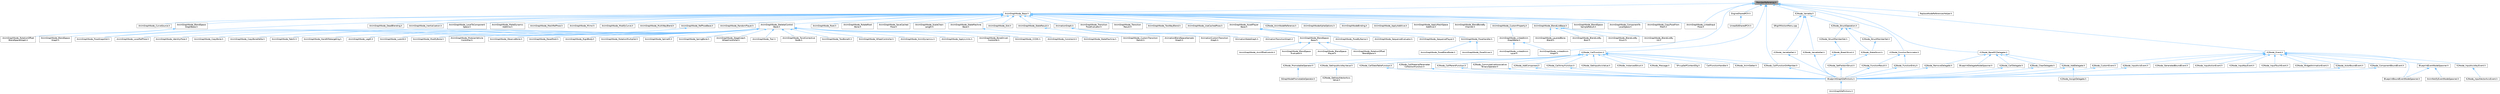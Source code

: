 digraph "MemberReference.h"
{
 // INTERACTIVE_SVG=YES
 // LATEX_PDF_SIZE
  bgcolor="transparent";
  edge [fontname=Helvetica,fontsize=10,labelfontname=Helvetica,labelfontsize=10];
  node [fontname=Helvetica,fontsize=10,shape=box,height=0.2,width=0.4];
  Node1 [id="Node000001",label="MemberReference.h",height=0.2,width=0.4,color="gray40", fillcolor="grey60", style="filled", fontcolor="black",tooltip=" "];
  Node1 -> Node2 [id="edge1_Node000001_Node000002",dir="back",color="steelblue1",style="solid",tooltip=" "];
  Node2 [id="Node000002",label="AnimGraphNode_Base.h",height=0.2,width=0.4,color="grey40", fillcolor="white", style="filled",URL="$d0/dfb/AnimGraphNode__Base_8h.html",tooltip=" "];
  Node2 -> Node3 [id="edge2_Node000002_Node000003",dir="back",color="steelblue1",style="solid",tooltip=" "];
  Node3 [id="Node000003",label="AnimGraphNodeAlphaOptions.h",height=0.2,width=0.4,color="grey40", fillcolor="white", style="filled",URL="$d6/df6/AnimGraphNodeAlphaOptions_8h.html",tooltip=" "];
  Node2 -> Node4 [id="edge3_Node000002_Node000004",dir="back",color="steelblue1",style="solid",tooltip=" "];
  Node4 [id="Node000004",label="AnimGraphNodeBinding.h",height=0.2,width=0.4,color="grey40", fillcolor="white", style="filled",URL="$d6/d3b/AnimGraphNodeBinding_8h.html",tooltip=" "];
  Node2 -> Node5 [id="edge4_Node000002_Node000005",dir="back",color="steelblue1",style="solid",tooltip=" "];
  Node5 [id="Node000005",label="AnimGraphNode_ApplyAdditive.h",height=0.2,width=0.4,color="grey40", fillcolor="white", style="filled",URL="$da/d67/AnimGraphNode__ApplyAdditive_8h.html",tooltip=" "];
  Node2 -> Node6 [id="edge5_Node000002_Node000006",dir="back",color="steelblue1",style="solid",tooltip=" "];
  Node6 [id="Node000006",label="AnimGraphNode_ApplyMeshSpace\lAdditive.h",height=0.2,width=0.4,color="grey40", fillcolor="white", style="filled",URL="$dd/dc4/AnimGraphNode__ApplyMeshSpaceAdditive_8h.html",tooltip=" "];
  Node2 -> Node7 [id="edge6_Node000002_Node000007",dir="back",color="steelblue1",style="solid",tooltip=" "];
  Node7 [id="Node000007",label="AnimGraphNode_AssetPlayer\lBase.h",height=0.2,width=0.4,color="grey40", fillcolor="white", style="filled",URL="$d1/d4f/AnimGraphNode__AssetPlayerBase_8h.html",tooltip=" "];
  Node7 -> Node8 [id="edge7_Node000007_Node000008",dir="back",color="steelblue1",style="solid",tooltip=" "];
  Node8 [id="Node000008",label="AnimGraphNode_BlendSpace\lBase.h",height=0.2,width=0.4,color="grey40", fillcolor="white", style="filled",URL="$d7/d6d/AnimGraphNode__BlendSpaceBase_8h.html",tooltip=" "];
  Node8 -> Node9 [id="edge8_Node000008_Node000009",dir="back",color="steelblue1",style="solid",tooltip=" "];
  Node9 [id="Node000009",label="AnimGraphNode_AimOffsetLookAt.h",height=0.2,width=0.4,color="grey40", fillcolor="white", style="filled",URL="$d2/daa/AnimGraphNode__AimOffsetLookAt_8h.html",tooltip=" "];
  Node8 -> Node10 [id="edge9_Node000008_Node000010",dir="back",color="steelblue1",style="solid",tooltip=" "];
  Node10 [id="Node000010",label="AnimGraphNode_BlendSpace\lEvaluator.h",height=0.2,width=0.4,color="grey40", fillcolor="white", style="filled",URL="$d0/d5d/AnimGraphNode__BlendSpaceEvaluator_8h.html",tooltip=" "];
  Node8 -> Node11 [id="edge10_Node000008_Node000011",dir="back",color="steelblue1",style="solid",tooltip=" "];
  Node11 [id="Node000011",label="AnimGraphNode_BlendSpace\lPlayer.h",height=0.2,width=0.4,color="grey40", fillcolor="white", style="filled",URL="$d2/d22/AnimGraphNode__BlendSpacePlayer_8h.html",tooltip=" "];
  Node8 -> Node12 [id="edge11_Node000008_Node000012",dir="back",color="steelblue1",style="solid",tooltip=" "];
  Node12 [id="Node000012",label="AnimGraphNode_RotationOffset\lBlendSpace.h",height=0.2,width=0.4,color="grey40", fillcolor="white", style="filled",URL="$dc/dd5/AnimGraphNode__RotationOffsetBlendSpace_8h.html",tooltip=" "];
  Node7 -> Node13 [id="edge12_Node000007_Node000013",dir="back",color="steelblue1",style="solid",tooltip=" "];
  Node13 [id="Node000013",label="AnimGraphNode_PoseByName.h",height=0.2,width=0.4,color="grey40", fillcolor="white", style="filled",URL="$d7/d02/AnimGraphNode__PoseByName_8h.html",tooltip=" "];
  Node7 -> Node14 [id="edge13_Node000007_Node000014",dir="back",color="steelblue1",style="solid",tooltip=" "];
  Node14 [id="Node000014",label="AnimGraphNode_PoseHandler.h",height=0.2,width=0.4,color="grey40", fillcolor="white", style="filled",URL="$df/dfb/AnimGraphNode__PoseHandler_8h.html",tooltip=" "];
  Node14 -> Node15 [id="edge14_Node000014_Node000015",dir="back",color="steelblue1",style="solid",tooltip=" "];
  Node15 [id="Node000015",label="AnimGraphNode_PoseBlendNode.h",height=0.2,width=0.4,color="grey40", fillcolor="white", style="filled",URL="$de/d70/AnimGraphNode__PoseBlendNode_8h.html",tooltip=" "];
  Node14 -> Node16 [id="edge15_Node000014_Node000016",dir="back",color="steelblue1",style="solid",tooltip=" "];
  Node16 [id="Node000016",label="AnimGraphNode_PoseDriver.h",height=0.2,width=0.4,color="grey40", fillcolor="white", style="filled",URL="$d7/d7d/AnimGraphNode__PoseDriver_8h.html",tooltip=" "];
  Node7 -> Node17 [id="edge16_Node000007_Node000017",dir="back",color="steelblue1",style="solid",tooltip=" "];
  Node17 [id="Node000017",label="AnimGraphNode_SequenceEvaluator.h",height=0.2,width=0.4,color="grey40", fillcolor="white", style="filled",URL="$d1/d1c/AnimGraphNode__SequenceEvaluator_8h.html",tooltip=" "];
  Node7 -> Node18 [id="edge17_Node000007_Node000018",dir="back",color="steelblue1",style="solid",tooltip=" "];
  Node18 [id="Node000018",label="AnimGraphNode_SequencePlayer.h",height=0.2,width=0.4,color="grey40", fillcolor="white", style="filled",URL="$d2/d91/AnimGraphNode__SequencePlayer_8h.html",tooltip=" "];
  Node2 -> Node19 [id="edge18_Node000002_Node000019",dir="back",color="steelblue1",style="solid",tooltip=" "];
  Node19 [id="Node000019",label="AnimGraphNode_BlendBoneBy\lChannel.h",height=0.2,width=0.4,color="grey40", fillcolor="white", style="filled",URL="$de/da9/AnimGraphNode__BlendBoneByChannel_8h.html",tooltip=" "];
  Node2 -> Node20 [id="edge19_Node000002_Node000020",dir="back",color="steelblue1",style="solid",tooltip=" "];
  Node20 [id="Node000020",label="AnimGraphNode_BlendListBase.h",height=0.2,width=0.4,color="grey40", fillcolor="white", style="filled",URL="$d7/d20/AnimGraphNode__BlendListBase_8h.html",tooltip=" "];
  Node20 -> Node21 [id="edge20_Node000020_Node000021",dir="back",color="steelblue1",style="solid",tooltip=" "];
  Node21 [id="Node000021",label="AnimGraphNode_BlendListBy\lBool.h",height=0.2,width=0.4,color="grey40", fillcolor="white", style="filled",URL="$d9/d9d/AnimGraphNode__BlendListByBool_8h.html",tooltip=" "];
  Node20 -> Node22 [id="edge21_Node000020_Node000022",dir="back",color="steelblue1",style="solid",tooltip=" "];
  Node22 [id="Node000022",label="AnimGraphNode_BlendListBy\lEnum.h",height=0.2,width=0.4,color="grey40", fillcolor="white", style="filled",URL="$de/d60/AnimGraphNode__BlendListByEnum_8h.html",tooltip=" "];
  Node20 -> Node23 [id="edge22_Node000020_Node000023",dir="back",color="steelblue1",style="solid",tooltip=" "];
  Node23 [id="Node000023",label="AnimGraphNode_BlendListBy\lInt.h",height=0.2,width=0.4,color="grey40", fillcolor="white", style="filled",URL="$dc/df2/AnimGraphNode__BlendListByInt_8h.html",tooltip=" "];
  Node20 -> Node24 [id="edge23_Node000020_Node000024",dir="back",color="steelblue1",style="solid",tooltip=" "];
  Node24 [id="Node000024",label="AnimGraphNode_LayeredBone\lBlend.h",height=0.2,width=0.4,color="grey40", fillcolor="white", style="filled",URL="$d2/d01/AnimGraphNode__LayeredBoneBlend_8h.html",tooltip=" "];
  Node2 -> Node25 [id="edge24_Node000002_Node000025",dir="back",color="steelblue1",style="solid",tooltip=" "];
  Node25 [id="Node000025",label="AnimGraphNode_BlendSpace\lGraphBase.h",height=0.2,width=0.4,color="grey40", fillcolor="white", style="filled",URL="$d6/d44/AnimGraphNode__BlendSpaceGraphBase_8h.html",tooltip=" "];
  Node25 -> Node26 [id="edge25_Node000025_Node000026",dir="back",color="steelblue1",style="solid",tooltip=" "];
  Node26 [id="Node000026",label="AnimGraphNode_BlendSpace\lGraph.h",height=0.2,width=0.4,color="grey40", fillcolor="white", style="filled",URL="$d7/d81/AnimGraphNode__BlendSpaceGraph_8h.html",tooltip=" "];
  Node25 -> Node27 [id="edge26_Node000025_Node000027",dir="back",color="steelblue1",style="solid",tooltip=" "];
  Node27 [id="Node000027",label="AnimGraphNode_RotationOffset\lBlendSpaceGraph.h",height=0.2,width=0.4,color="grey40", fillcolor="white", style="filled",URL="$d0/d4c/AnimGraphNode__RotationOffsetBlendSpaceGraph_8h.html",tooltip=" "];
  Node2 -> Node28 [id="edge27_Node000002_Node000028",dir="back",color="steelblue1",style="solid",tooltip=" "];
  Node28 [id="Node000028",label="AnimGraphNode_BlendSpace\lSampleResult.h",height=0.2,width=0.4,color="grey40", fillcolor="white", style="filled",URL="$de/df8/AnimGraphNode__BlendSpaceSampleResult_8h.html",tooltip=" "];
  Node2 -> Node29 [id="edge28_Node000002_Node000029",dir="back",color="steelblue1",style="solid",tooltip=" "];
  Node29 [id="Node000029",label="AnimGraphNode_ComponentTo\lLocalSpace.h",height=0.2,width=0.4,color="grey40", fillcolor="white", style="filled",URL="$d1/d3f/AnimGraphNode__ComponentToLocalSpace_8h.html",tooltip=" "];
  Node2 -> Node30 [id="edge29_Node000002_Node000030",dir="back",color="steelblue1",style="solid",tooltip=" "];
  Node30 [id="Node000030",label="AnimGraphNode_CopyPoseFrom\lMesh.h",height=0.2,width=0.4,color="grey40", fillcolor="white", style="filled",URL="$d6/d71/AnimGraphNode__CopyPoseFromMesh_8h.html",tooltip=" "];
  Node2 -> Node31 [id="edge30_Node000002_Node000031",dir="back",color="steelblue1",style="solid",tooltip=" "];
  Node31 [id="Node000031",label="AnimGraphNode_CurveSource.h",height=0.2,width=0.4,color="grey40", fillcolor="white", style="filled",URL="$dc/de5/AnimGraphNode__CurveSource_8h.html",tooltip=" "];
  Node2 -> Node32 [id="edge31_Node000002_Node000032",dir="back",color="steelblue1",style="solid",tooltip=" "];
  Node32 [id="Node000032",label="AnimGraphNode_CustomProperty.h",height=0.2,width=0.4,color="grey40", fillcolor="white", style="filled",URL="$d8/d3f/AnimGraphNode__CustomProperty_8h.html",tooltip=" "];
  Node32 -> Node33 [id="edge32_Node000032_Node000033",dir="back",color="steelblue1",style="solid",tooltip=" "];
  Node33 [id="Node000033",label="AnimGraphNode_LinkedAnim\lGraphBase.h",height=0.2,width=0.4,color="grey40", fillcolor="white", style="filled",URL="$d5/de1/AnimGraphNode__LinkedAnimGraphBase_8h.html",tooltip=" "];
  Node33 -> Node34 [id="edge33_Node000033_Node000034",dir="back",color="steelblue1",style="solid",tooltip=" "];
  Node34 [id="Node000034",label="AnimGraphNode_LinkedAnim\lGraph.h",height=0.2,width=0.4,color="grey40", fillcolor="white", style="filled",URL="$da/dd5/AnimGraphNode__LinkedAnimGraph_8h.html",tooltip=" "];
  Node33 -> Node35 [id="edge34_Node000033_Node000035",dir="back",color="steelblue1",style="solid",tooltip=" "];
  Node35 [id="Node000035",label="AnimGraphNode_LinkedAnim\lLayer.h",height=0.2,width=0.4,color="grey40", fillcolor="white", style="filled",URL="$dc/d51/AnimGraphNode__LinkedAnimLayer_8h.html",tooltip=" "];
  Node2 -> Node36 [id="edge35_Node000002_Node000036",dir="back",color="steelblue1",style="solid",tooltip=" "];
  Node36 [id="Node000036",label="AnimGraphNode_DeadBlending.h",height=0.2,width=0.4,color="grey40", fillcolor="white", style="filled",URL="$d8/d73/AnimGraphNode__DeadBlending_8h.html",tooltip=" "];
  Node2 -> Node37 [id="edge36_Node000002_Node000037",dir="back",color="steelblue1",style="solid",tooltip=" "];
  Node37 [id="Node000037",label="AnimGraphNode_Inertialization.h",height=0.2,width=0.4,color="grey40", fillcolor="white", style="filled",URL="$d7/d66/AnimGraphNode__Inertialization_8h.html",tooltip=" "];
  Node2 -> Node38 [id="edge37_Node000002_Node000038",dir="back",color="steelblue1",style="solid",tooltip=" "];
  Node38 [id="Node000038",label="AnimGraphNode_LinkedInput\lPose.h",height=0.2,width=0.4,color="grey40", fillcolor="white", style="filled",URL="$d7/d8c/AnimGraphNode__LinkedInputPose_8h.html",tooltip=" "];
  Node2 -> Node39 [id="edge38_Node000002_Node000039",dir="back",color="steelblue1",style="solid",tooltip=" "];
  Node39 [id="Node000039",label="AnimGraphNode_LocalToComponent\lSpace.h",height=0.2,width=0.4,color="grey40", fillcolor="white", style="filled",URL="$d6/d01/AnimGraphNode__LocalToComponentSpace_8h.html",tooltip=" "];
  Node2 -> Node40 [id="edge39_Node000002_Node000040",dir="back",color="steelblue1",style="solid",tooltip=" "];
  Node40 [id="Node000040",label="AnimGraphNode_MakeDynamic\lAdditive.h",height=0.2,width=0.4,color="grey40", fillcolor="white", style="filled",URL="$d4/dc9/AnimGraphNode__MakeDynamicAdditive_8h.html",tooltip=" "];
  Node2 -> Node41 [id="edge40_Node000002_Node000041",dir="back",color="steelblue1",style="solid",tooltip=" "];
  Node41 [id="Node000041",label="AnimGraphNode_MeshRefPose.h",height=0.2,width=0.4,color="grey40", fillcolor="white", style="filled",URL="$d3/d58/AnimGraphNode__MeshRefPose_8h.html",tooltip=" "];
  Node2 -> Node42 [id="edge41_Node000002_Node000042",dir="back",color="steelblue1",style="solid",tooltip=" "];
  Node42 [id="Node000042",label="AnimGraphNode_Mirror.h",height=0.2,width=0.4,color="grey40", fillcolor="white", style="filled",URL="$de/d96/AnimGraphNode__Mirror_8h.html",tooltip=" "];
  Node2 -> Node43 [id="edge42_Node000002_Node000043",dir="back",color="steelblue1",style="solid",tooltip=" "];
  Node43 [id="Node000043",label="AnimGraphNode_ModifyCurve.h",height=0.2,width=0.4,color="grey40", fillcolor="white", style="filled",URL="$d5/d09/AnimGraphNode__ModifyCurve_8h.html",tooltip=" "];
  Node2 -> Node44 [id="edge43_Node000002_Node000044",dir="back",color="steelblue1",style="solid",tooltip=" "];
  Node44 [id="Node000044",label="AnimGraphNode_MultiWayBlend.h",height=0.2,width=0.4,color="grey40", fillcolor="white", style="filled",URL="$dd/dcb/AnimGraphNode__MultiWayBlend_8h.html",tooltip=" "];
  Node2 -> Node45 [id="edge44_Node000002_Node000045",dir="back",color="steelblue1",style="solid",tooltip=" "];
  Node45 [id="Node000045",label="AnimGraphNode_PoseSnapshot.h",height=0.2,width=0.4,color="grey40", fillcolor="white", style="filled",URL="$d1/d92/AnimGraphNode__PoseSnapshot_8h.html",tooltip=" "];
  Node2 -> Node46 [id="edge45_Node000002_Node000046",dir="back",color="steelblue1",style="solid",tooltip=" "];
  Node46 [id="Node000046",label="AnimGraphNode_RandomPlayer.h",height=0.2,width=0.4,color="grey40", fillcolor="white", style="filled",URL="$dc/d48/AnimGraphNode__RandomPlayer_8h.html",tooltip=" "];
  Node2 -> Node47 [id="edge46_Node000002_Node000047",dir="back",color="steelblue1",style="solid",tooltip=" "];
  Node47 [id="Node000047",label="AnimGraphNode_RefPoseBase.h",height=0.2,width=0.4,color="grey40", fillcolor="white", style="filled",URL="$d8/d34/AnimGraphNode__RefPoseBase_8h.html",tooltip=" "];
  Node47 -> Node48 [id="edge47_Node000047_Node000048",dir="back",color="steelblue1",style="solid",tooltip=" "];
  Node48 [id="Node000048",label="AnimGraphNode_IdentityPose.h",height=0.2,width=0.4,color="grey40", fillcolor="white", style="filled",URL="$d8/dac/AnimGraphNode__IdentityPose_8h.html",tooltip=" "];
  Node47 -> Node49 [id="edge48_Node000047_Node000049",dir="back",color="steelblue1",style="solid",tooltip=" "];
  Node49 [id="Node000049",label="AnimGraphNode_LocalRefPose.h",height=0.2,width=0.4,color="grey40", fillcolor="white", style="filled",URL="$df/d6f/AnimGraphNode__LocalRefPose_8h.html",tooltip=" "];
  Node47 -> Node45 [id="edge49_Node000047_Node000045",dir="back",color="steelblue1",style="solid",tooltip=" "];
  Node2 -> Node50 [id="edge50_Node000002_Node000050",dir="back",color="steelblue1",style="solid",tooltip=" "];
  Node50 [id="Node000050",label="AnimGraphNode_Root.h",height=0.2,width=0.4,color="grey40", fillcolor="white", style="filled",URL="$d2/d39/AnimGraphNode__Root_8h.html",tooltip=" "];
  Node2 -> Node51 [id="edge51_Node000002_Node000051",dir="back",color="steelblue1",style="solid",tooltip=" "];
  Node51 [id="Node000051",label="AnimGraphNode_RotateRoot\lBone.h",height=0.2,width=0.4,color="grey40", fillcolor="white", style="filled",URL="$d4/de0/AnimGraphNode__RotateRootBone_8h.html",tooltip=" "];
  Node2 -> Node52 [id="edge52_Node000002_Node000052",dir="back",color="steelblue1",style="solid",tooltip=" "];
  Node52 [id="Node000052",label="AnimGraphNode_SaveCached\lPose.h",height=0.2,width=0.4,color="grey40", fillcolor="white", style="filled",URL="$df/d5e/AnimGraphNode__SaveCachedPose_8h.html",tooltip=" "];
  Node2 -> Node53 [id="edge53_Node000002_Node000053",dir="back",color="steelblue1",style="solid",tooltip=" "];
  Node53 [id="Node000053",label="AnimGraphNode_ScaleChain\lLength.h",height=0.2,width=0.4,color="grey40", fillcolor="white", style="filled",URL="$d9/df8/AnimGraphNode__ScaleChainLength_8h.html",tooltip=" "];
  Node2 -> Node54 [id="edge54_Node000002_Node000054",dir="back",color="steelblue1",style="solid",tooltip=" "];
  Node54 [id="Node000054",label="AnimGraphNode_SkeletalControl\lBase.h",height=0.2,width=0.4,color="grey40", fillcolor="white", style="filled",URL="$d9/dff/AnimGraphNode__SkeletalControlBase_8h.html",tooltip=" "];
  Node54 -> Node55 [id="edge55_Node000054_Node000055",dir="back",color="steelblue1",style="solid",tooltip=" "];
  Node55 [id="Node000055",label="AnimGraphNode_AnimDynamics.h",height=0.2,width=0.4,color="grey40", fillcolor="white", style="filled",URL="$da/dc2/AnimGraphNode__AnimDynamics_8h.html",tooltip=" "];
  Node54 -> Node56 [id="edge56_Node000054_Node000056",dir="back",color="steelblue1",style="solid",tooltip=" "];
  Node56 [id="Node000056",label="AnimGraphNode_ApplyLimits.h",height=0.2,width=0.4,color="grey40", fillcolor="white", style="filled",URL="$dc/d36/AnimGraphNode__ApplyLimits_8h.html",tooltip=" "];
  Node54 -> Node57 [id="edge57_Node000054_Node000057",dir="back",color="steelblue1",style="solid",tooltip=" "];
  Node57 [id="Node000057",label="AnimGraphNode_BoneDriven\lController.h",height=0.2,width=0.4,color="grey40", fillcolor="white", style="filled",URL="$df/df3/AnimGraphNode__BoneDrivenController_8h.html",tooltip=" "];
  Node54 -> Node58 [id="edge58_Node000054_Node000058",dir="back",color="steelblue1",style="solid",tooltip=" "];
  Node58 [id="Node000058",label="AnimGraphNode_CCDIK.h",height=0.2,width=0.4,color="grey40", fillcolor="white", style="filled",URL="$df/d0d/AnimGraphNode__CCDIK_8h.html",tooltip=" "];
  Node54 -> Node59 [id="edge59_Node000054_Node000059",dir="back",color="steelblue1",style="solid",tooltip=" "];
  Node59 [id="Node000059",label="AnimGraphNode_Constraint.h",height=0.2,width=0.4,color="grey40", fillcolor="white", style="filled",URL="$d2/d98/AnimGraphNode__Constraint_8h.html",tooltip=" "];
  Node54 -> Node60 [id="edge60_Node000054_Node000060",dir="back",color="steelblue1",style="solid",tooltip=" "];
  Node60 [id="Node000060",label="AnimGraphNode_CopyBone.h",height=0.2,width=0.4,color="grey40", fillcolor="white", style="filled",URL="$dc/de6/AnimGraphNode__CopyBone_8h.html",tooltip=" "];
  Node54 -> Node61 [id="edge61_Node000054_Node000061",dir="back",color="steelblue1",style="solid",tooltip=" "];
  Node61 [id="Node000061",label="AnimGraphNode_CopyBoneDelta.h",height=0.2,width=0.4,color="grey40", fillcolor="white", style="filled",URL="$d8/d60/AnimGraphNode__CopyBoneDelta_8h.html",tooltip=" "];
  Node54 -> Node62 [id="edge62_Node000054_Node000062",dir="back",color="steelblue1",style="solid",tooltip=" "];
  Node62 [id="Node000062",label="AnimGraphNode_Fabrik.h",height=0.2,width=0.4,color="grey40", fillcolor="white", style="filled",URL="$d6/d79/AnimGraphNode__Fabrik_8h.html",tooltip=" "];
  Node54 -> Node63 [id="edge63_Node000054_Node000063",dir="back",color="steelblue1",style="solid",tooltip=" "];
  Node63 [id="Node000063",label="AnimGraphNode_HandIKRetargeting.h",height=0.2,width=0.4,color="grey40", fillcolor="white", style="filled",URL="$dd/dee/AnimGraphNode__HandIKRetargeting_8h.html",tooltip=" "];
  Node54 -> Node64 [id="edge64_Node000054_Node000064",dir="back",color="steelblue1",style="solid",tooltip=" "];
  Node64 [id="Node000064",label="AnimGraphNode_LegIK.h",height=0.2,width=0.4,color="grey40", fillcolor="white", style="filled",URL="$d3/d59/AnimGraphNode__LegIK_8h.html",tooltip=" "];
  Node54 -> Node65 [id="edge65_Node000054_Node000065",dir="back",color="steelblue1",style="solid",tooltip=" "];
  Node65 [id="Node000065",label="AnimGraphNode_LookAt.h",height=0.2,width=0.4,color="grey40", fillcolor="white", style="filled",URL="$dd/de3/AnimGraphNode__LookAt_8h.html",tooltip=" "];
  Node54 -> Node66 [id="edge66_Node000054_Node000066",dir="back",color="steelblue1",style="solid",tooltip=" "];
  Node66 [id="Node000066",label="AnimGraphNode_ModifyBone.h",height=0.2,width=0.4,color="grey40", fillcolor="white", style="filled",URL="$d1/d8e/AnimGraphNode__ModifyBone_8h.html",tooltip=" "];
  Node54 -> Node67 [id="edge67_Node000054_Node000067",dir="back",color="steelblue1",style="solid",tooltip=" "];
  Node67 [id="Node000067",label="AnimGraphNode_ModularVehicle\lController.h",height=0.2,width=0.4,color="grey40", fillcolor="white", style="filled",URL="$d3/d04/AnimGraphNode__ModularVehicleController_8h.html",tooltip=" "];
  Node54 -> Node68 [id="edge68_Node000054_Node000068",dir="back",color="steelblue1",style="solid",tooltip=" "];
  Node68 [id="Node000068",label="AnimGraphNode_ObserveBone.h",height=0.2,width=0.4,color="grey40", fillcolor="white", style="filled",URL="$d0/dcc/AnimGraphNode__ObserveBone_8h.html",tooltip=" "];
  Node54 -> Node69 [id="edge69_Node000054_Node000069",dir="back",color="steelblue1",style="solid",tooltip=" "];
  Node69 [id="Node000069",label="AnimGraphNode_ResetRoot.h",height=0.2,width=0.4,color="grey40", fillcolor="white", style="filled",URL="$dd/da9/AnimGraphNode__ResetRoot_8h.html",tooltip=" "];
  Node54 -> Node70 [id="edge70_Node000054_Node000070",dir="back",color="steelblue1",style="solid",tooltip=" "];
  Node70 [id="Node000070",label="AnimGraphNode_RigidBody.h",height=0.2,width=0.4,color="grey40", fillcolor="white", style="filled",URL="$d0/d05/AnimGraphNode__RigidBody_8h.html",tooltip=" "];
  Node54 -> Node71 [id="edge71_Node000054_Node000071",dir="back",color="steelblue1",style="solid",tooltip=" "];
  Node71 [id="Node000071",label="AnimGraphNode_RotationMultiplier.h",height=0.2,width=0.4,color="grey40", fillcolor="white", style="filled",URL="$d6/d16/AnimGraphNode__RotationMultiplier_8h.html",tooltip=" "];
  Node54 -> Node72 [id="edge72_Node000054_Node000072",dir="back",color="steelblue1",style="solid",tooltip=" "];
  Node72 [id="Node000072",label="AnimGraphNode_SplineIK.h",height=0.2,width=0.4,color="grey40", fillcolor="white", style="filled",URL="$d0/d7e/AnimGraphNode__SplineIK_8h.html",tooltip=" "];
  Node54 -> Node73 [id="edge73_Node000054_Node000073",dir="back",color="steelblue1",style="solid",tooltip=" "];
  Node73 [id="Node000073",label="AnimGraphNode_SpringBone.h",height=0.2,width=0.4,color="grey40", fillcolor="white", style="filled",URL="$dc/d38/AnimGraphNode__SpringBone_8h.html",tooltip=" "];
  Node54 -> Node74 [id="edge74_Node000054_Node000074",dir="back",color="steelblue1",style="solid",tooltip=" "];
  Node74 [id="Node000074",label="AnimGraphNode_StageCoach\lWheelController.h",height=0.2,width=0.4,color="grey40", fillcolor="white", style="filled",URL="$d6/dbe/AnimGraphNode__StageCoachWheelController_8h.html",tooltip=" "];
  Node54 -> Node75 [id="edge75_Node000054_Node000075",dir="back",color="steelblue1",style="solid",tooltip=" "];
  Node75 [id="Node000075",label="AnimGraphNode_Trail.h",height=0.2,width=0.4,color="grey40", fillcolor="white", style="filled",URL="$d4/d5a/AnimGraphNode__Trail_8h.html",tooltip=" "];
  Node54 -> Node76 [id="edge76_Node000054_Node000076",dir="back",color="steelblue1",style="solid",tooltip=" "];
  Node76 [id="Node000076",label="AnimGraphNode_TwistCorrective\lNode.h",height=0.2,width=0.4,color="grey40", fillcolor="white", style="filled",URL="$de/d7f/AnimGraphNode__TwistCorrectiveNode_8h.html",tooltip=" "];
  Node54 -> Node77 [id="edge77_Node000054_Node000077",dir="back",color="steelblue1",style="solid",tooltip=" "];
  Node77 [id="Node000077",label="AnimGraphNode_TwoBoneIK.h",height=0.2,width=0.4,color="grey40", fillcolor="white", style="filled",URL="$d1/dc2/AnimGraphNode__TwoBoneIK_8h.html",tooltip=" "];
  Node54 -> Node78 [id="edge78_Node000054_Node000078",dir="back",color="steelblue1",style="solid",tooltip=" "];
  Node78 [id="Node000078",label="AnimGraphNode_WheelController.h",height=0.2,width=0.4,color="grey40", fillcolor="white", style="filled",URL="$df/de4/AnimGraphNode__WheelController_8h.html",tooltip=" "];
  Node2 -> Node79 [id="edge79_Node000002_Node000079",dir="back",color="steelblue1",style="solid",tooltip=" "];
  Node79 [id="Node000079",label="AnimGraphNode_Slot.h",height=0.2,width=0.4,color="grey40", fillcolor="white", style="filled",URL="$df/d63/AnimGraphNode__Slot_8h.html",tooltip=" "];
  Node2 -> Node80 [id="edge80_Node000002_Node000080",dir="back",color="steelblue1",style="solid",tooltip=" "];
  Node80 [id="Node000080",label="AnimGraphNode_StateMachine\lBase.h",height=0.2,width=0.4,color="grey40", fillcolor="white", style="filled",URL="$dc/d11/AnimGraphNode__StateMachineBase_8h.html",tooltip=" "];
  Node80 -> Node81 [id="edge81_Node000080_Node000081",dir="back",color="steelblue1",style="solid",tooltip=" "];
  Node81 [id="Node000081",label="AnimGraphNode_StateMachine.h",height=0.2,width=0.4,color="grey40", fillcolor="white", style="filled",URL="$d9/d4d/AnimGraphNode__StateMachine_8h.html",tooltip=" "];
  Node2 -> Node82 [id="edge82_Node000002_Node000082",dir="back",color="steelblue1",style="solid",tooltip=" "];
  Node82 [id="Node000082",label="AnimGraphNode_StateResult.h",height=0.2,width=0.4,color="grey40", fillcolor="white", style="filled",URL="$d3/d7e/AnimGraphNode__StateResult_8h.html",tooltip=" "];
  Node82 -> Node83 [id="edge83_Node000082_Node000083",dir="back",color="steelblue1",style="solid",tooltip=" "];
  Node83 [id="Node000083",label="AnimGraphNode_CustomTransition\lResult.h",height=0.2,width=0.4,color="grey40", fillcolor="white", style="filled",URL="$df/d6e/AnimGraphNode__CustomTransitionResult_8h.html",tooltip=" "];
  Node2 -> Node84 [id="edge84_Node000002_Node000084",dir="back",color="steelblue1",style="solid",tooltip=" "];
  Node84 [id="Node000084",label="AnimGraphNode_Transition\lPoseEvaluator.h",height=0.2,width=0.4,color="grey40", fillcolor="white", style="filled",URL="$d8/dec/AnimGraphNode__TransitionPoseEvaluator_8h.html",tooltip=" "];
  Node2 -> Node85 [id="edge85_Node000002_Node000085",dir="back",color="steelblue1",style="solid",tooltip=" "];
  Node85 [id="Node000085",label="AnimGraphNode_Transition\lResult.h",height=0.2,width=0.4,color="grey40", fillcolor="white", style="filled",URL="$d7/d74/AnimGraphNode__TransitionResult_8h.html",tooltip=" "];
  Node2 -> Node86 [id="edge86_Node000002_Node000086",dir="back",color="steelblue1",style="solid",tooltip=" "];
  Node86 [id="Node000086",label="AnimGraphNode_TwoWayBlend.h",height=0.2,width=0.4,color="grey40", fillcolor="white", style="filled",URL="$d0/df0/AnimGraphNode__TwoWayBlend_8h.html",tooltip=" "];
  Node2 -> Node87 [id="edge87_Node000002_Node000087",dir="back",color="steelblue1",style="solid",tooltip=" "];
  Node87 [id="Node000087",label="AnimGraphNode_UseCachedPose.h",height=0.2,width=0.4,color="grey40", fillcolor="white", style="filled",URL="$d8/d30/AnimGraphNode__UseCachedPose_8h.html",tooltip=" "];
  Node2 -> Node88 [id="edge88_Node000002_Node000088",dir="back",color="steelblue1",style="solid",tooltip=" "];
  Node88 [id="Node000088",label="AnimationGraph.h",height=0.2,width=0.4,color="grey40", fillcolor="white", style="filled",URL="$df/d2e/AnimationGraph_8h.html",tooltip=" "];
  Node88 -> Node89 [id="edge89_Node000088_Node000089",dir="back",color="steelblue1",style="solid",tooltip=" "];
  Node89 [id="Node000089",label="AnimationBlendSpaceSample\lGraph.h",height=0.2,width=0.4,color="grey40", fillcolor="white", style="filled",URL="$d1/d35/AnimationBlendSpaceSampleGraph_8h.html",tooltip=" "];
  Node88 -> Node90 [id="edge90_Node000088_Node000090",dir="back",color="steelblue1",style="solid",tooltip=" "];
  Node90 [id="Node000090",label="AnimationCustomTransition\lGraph.h",height=0.2,width=0.4,color="grey40", fillcolor="white", style="filled",URL="$dc/d6c/AnimationCustomTransitionGraph_8h.html",tooltip=" "];
  Node88 -> Node91 [id="edge91_Node000088_Node000091",dir="back",color="steelblue1",style="solid",tooltip=" "];
  Node91 [id="Node000091",label="AnimationStateGraph.h",height=0.2,width=0.4,color="grey40", fillcolor="white", style="filled",URL="$d1/d71/AnimationStateGraph_8h.html",tooltip=" "];
  Node88 -> Node92 [id="edge92_Node000088_Node000092",dir="back",color="steelblue1",style="solid",tooltip=" "];
  Node92 [id="Node000092",label="AnimationTransitionGraph.h",height=0.2,width=0.4,color="grey40", fillcolor="white", style="filled",URL="$d2/d0b/AnimationTransitionGraph_8h.html",tooltip=" "];
  Node2 -> Node93 [id="edge93_Node000002_Node000093",dir="back",color="steelblue1",style="solid",tooltip=" "];
  Node93 [id="Node000093",label="K2Node_AnimNodeReference.h",height=0.2,width=0.4,color="grey40", fillcolor="white", style="filled",URL="$d2/d81/K2Node__AnimNodeReference_8h.html",tooltip=" "];
  Node1 -> Node34 [id="edge94_Node000001_Node000034",dir="back",color="steelblue1",style="solid",tooltip=" "];
  Node1 -> Node38 [id="edge95_Node000001_Node000038",dir="back",color="steelblue1",style="solid",tooltip=" "];
  Node1 -> Node94 [id="edge96_Node000001_Node000094",dir="back",color="steelblue1",style="solid",tooltip=" "];
  Node94 [id="Node000094",label="EngineSharedPCH.h",height=0.2,width=0.4,color="grey40", fillcolor="white", style="filled",URL="$dc/dbb/EngineSharedPCH_8h.html",tooltip=" "];
  Node94 -> Node95 [id="edge97_Node000094_Node000095",dir="back",color="steelblue1",style="solid",tooltip=" "];
  Node95 [id="Node000095",label="UnrealEdSharedPCH.h",height=0.2,width=0.4,color="grey40", fillcolor="white", style="filled",URL="$d1/de6/UnrealEdSharedPCH_8h.html",tooltip=" "];
  Node1 -> Node96 [id="edge98_Node000001_Node000096",dir="back",color="steelblue1",style="solid",tooltip=" "];
  Node96 [id="Node000096",label="K2Node_BaseMCDelegate.h",height=0.2,width=0.4,color="grey40", fillcolor="white", style="filled",URL="$dd/d9b/K2Node__BaseMCDelegate_8h.html",tooltip=" "];
  Node96 -> Node97 [id="edge99_Node000096_Node000097",dir="back",color="steelblue1",style="solid",tooltip=" "];
  Node97 [id="Node000097",label="BlueprintDelegateNodeSpawner.h",height=0.2,width=0.4,color="grey40", fillcolor="white", style="filled",URL="$dc/d16/BlueprintDelegateNodeSpawner_8h.html",tooltip=" "];
  Node96 -> Node98 [id="edge100_Node000096_Node000098",dir="back",color="steelblue1",style="solid",tooltip=" "];
  Node98 [id="Node000098",label="K2Node_AddDelegate.h",height=0.2,width=0.4,color="grey40", fillcolor="white", style="filled",URL="$d5/dc7/K2Node__AddDelegate_8h.html",tooltip=" "];
  Node98 -> Node99 [id="edge101_Node000098_Node000099",dir="back",color="steelblue1",style="solid",tooltip=" "];
  Node99 [id="Node000099",label="BlueprintGraphDefinitions.h",height=0.2,width=0.4,color="grey40", fillcolor="white", style="filled",URL="$d7/d5e/BlueprintGraphDefinitions_8h.html",tooltip=" "];
  Node99 -> Node100 [id="edge102_Node000099_Node000100",dir="back",color="steelblue1",style="solid",tooltip=" "];
  Node100 [id="Node000100",label="AnimGraphDefinitions.h",height=0.2,width=0.4,color="grey40", fillcolor="white", style="filled",URL="$d9/d78/AnimGraphDefinitions_8h.html",tooltip=" "];
  Node98 -> Node101 [id="edge103_Node000098_Node000101",dir="back",color="steelblue1",style="solid",tooltip=" "];
  Node101 [id="Node000101",label="K2Node_AssignDelegate.h",height=0.2,width=0.4,color="grey40", fillcolor="white", style="filled",URL="$d1/dcc/K2Node__AssignDelegate_8h.html",tooltip=" "];
  Node96 -> Node102 [id="edge104_Node000096_Node000102",dir="back",color="steelblue1",style="solid",tooltip=" "];
  Node102 [id="Node000102",label="K2Node_CallDelegate.h",height=0.2,width=0.4,color="grey40", fillcolor="white", style="filled",URL="$db/de6/K2Node__CallDelegate_8h.html",tooltip=" "];
  Node102 -> Node99 [id="edge105_Node000102_Node000099",dir="back",color="steelblue1",style="solid",tooltip=" "];
  Node96 -> Node103 [id="edge106_Node000096_Node000103",dir="back",color="steelblue1",style="solid",tooltip=" "];
  Node103 [id="Node000103",label="K2Node_ClearDelegate.h",height=0.2,width=0.4,color="grey40", fillcolor="white", style="filled",URL="$dd/d78/K2Node__ClearDelegate_8h.html",tooltip=" "];
  Node103 -> Node99 [id="edge107_Node000103_Node000099",dir="back",color="steelblue1",style="solid",tooltip=" "];
  Node96 -> Node104 [id="edge108_Node000096_Node000104",dir="back",color="steelblue1",style="solid",tooltip=" "];
  Node104 [id="Node000104",label="K2Node_RemoveDelegate.h",height=0.2,width=0.4,color="grey40", fillcolor="white", style="filled",URL="$dd/d54/K2Node__RemoveDelegate_8h.html",tooltip=" "];
  Node104 -> Node99 [id="edge109_Node000104_Node000099",dir="back",color="steelblue1",style="solid",tooltip=" "];
  Node1 -> Node105 [id="edge110_Node000001_Node000105",dir="back",color="steelblue1",style="solid",tooltip=" "];
  Node105 [id="Node000105",label="K2Node_CallFunction.h",height=0.2,width=0.4,color="grey40", fillcolor="white", style="filled",URL="$d5/d5f/K2Node__CallFunction_8h.html",tooltip=" "];
  Node105 -> Node106 [id="edge111_Node000105_Node000106",dir="back",color="steelblue1",style="solid",tooltip=" "];
  Node106 [id="Node000106",label="CallFunctionHandler.h",height=0.2,width=0.4,color="grey40", fillcolor="white", style="filled",URL="$d3/d6d/CallFunctionHandler_8h.html",tooltip=" "];
  Node105 -> Node107 [id="edge112_Node000105_Node000107",dir="back",color="steelblue1",style="solid",tooltip=" "];
  Node107 [id="Node000107",label="K2Node_AddComponent.h",height=0.2,width=0.4,color="grey40", fillcolor="white", style="filled",URL="$d9/dc9/K2Node__AddComponent_8h.html",tooltip=" "];
  Node107 -> Node99 [id="edge113_Node000107_Node000099",dir="back",color="steelblue1",style="solid",tooltip=" "];
  Node105 -> Node108 [id="edge114_Node000105_Node000108",dir="back",color="steelblue1",style="solid",tooltip=" "];
  Node108 [id="Node000108",label="K2Node_AnimGetter.h",height=0.2,width=0.4,color="grey40", fillcolor="white", style="filled",URL="$dc/d9a/K2Node__AnimGetter_8h.html",tooltip=" "];
  Node105 -> Node109 [id="edge115_Node000105_Node000109",dir="back",color="steelblue1",style="solid",tooltip=" "];
  Node109 [id="Node000109",label="K2Node_CallArrayFunction.h",height=0.2,width=0.4,color="grey40", fillcolor="white", style="filled",URL="$d7/d2f/K2Node__CallArrayFunction_8h.html",tooltip=" "];
  Node109 -> Node99 [id="edge116_Node000109_Node000099",dir="back",color="steelblue1",style="solid",tooltip=" "];
  Node105 -> Node110 [id="edge117_Node000105_Node000110",dir="back",color="steelblue1",style="solid",tooltip=" "];
  Node110 [id="Node000110",label="K2Node_CallDataTableFunction.h",height=0.2,width=0.4,color="grey40", fillcolor="white", style="filled",URL="$df/dc4/K2Node__CallDataTableFunction_8h.html",tooltip=" "];
  Node110 -> Node99 [id="edge118_Node000110_Node000099",dir="back",color="steelblue1",style="solid",tooltip=" "];
  Node105 -> Node111 [id="edge119_Node000105_Node000111",dir="back",color="steelblue1",style="solid",tooltip=" "];
  Node111 [id="Node000111",label="K2Node_CallFunctionOnMember.h",height=0.2,width=0.4,color="grey40", fillcolor="white", style="filled",URL="$d8/d2f/K2Node__CallFunctionOnMember_8h.html",tooltip=" "];
  Node111 -> Node99 [id="edge120_Node000111_Node000099",dir="back",color="steelblue1",style="solid",tooltip=" "];
  Node105 -> Node112 [id="edge121_Node000105_Node000112",dir="back",color="steelblue1",style="solid",tooltip=" "];
  Node112 [id="Node000112",label="K2Node_CallMaterialParameter\lCollectionFunction.h",height=0.2,width=0.4,color="grey40", fillcolor="white", style="filled",URL="$d5/dd2/K2Node__CallMaterialParameterCollectionFunction_8h.html",tooltip=" "];
  Node112 -> Node99 [id="edge122_Node000112_Node000099",dir="back",color="steelblue1",style="solid",tooltip=" "];
  Node105 -> Node113 [id="edge123_Node000105_Node000113",dir="back",color="steelblue1",style="solid",tooltip=" "];
  Node113 [id="Node000113",label="K2Node_CallParentFunction.h",height=0.2,width=0.4,color="grey40", fillcolor="white", style="filled",URL="$df/d77/K2Node__CallParentFunction_8h.html",tooltip=" "];
  Node113 -> Node99 [id="edge124_Node000113_Node000099",dir="back",color="steelblue1",style="solid",tooltip=" "];
  Node105 -> Node114 [id="edge125_Node000105_Node000114",dir="back",color="steelblue1",style="solid",tooltip=" "];
  Node114 [id="Node000114",label="K2Node_CommutativeAssociative\lBinaryOperator.h",height=0.2,width=0.4,color="grey40", fillcolor="white", style="filled",URL="$da/d85/K2Node__CommutativeAssociativeBinaryOperator_8h.html",tooltip=" "];
  Node114 -> Node99 [id="edge126_Node000114_Node000099",dir="back",color="steelblue1",style="solid",tooltip=" "];
  Node105 -> Node115 [id="edge127_Node000105_Node000115",dir="back",color="steelblue1",style="solid",tooltip=" "];
  Node115 [id="Node000115",label="K2Node_GetInputAxisKeyValue.h",height=0.2,width=0.4,color="grey40", fillcolor="white", style="filled",URL="$d3/d5c/K2Node__GetInputAxisKeyValue_8h.html",tooltip=" "];
  Node115 -> Node116 [id="edge128_Node000115_Node000116",dir="back",color="steelblue1",style="solid",tooltip=" "];
  Node116 [id="Node000116",label="K2Node_GetInputVectorAxis\lValue.h",height=0.2,width=0.4,color="grey40", fillcolor="white", style="filled",URL="$da/dd9/K2Node__GetInputVectorAxisValue_8h.html",tooltip=" "];
  Node105 -> Node117 [id="edge129_Node000105_Node000117",dir="back",color="steelblue1",style="solid",tooltip=" "];
  Node117 [id="Node000117",label="K2Node_GetInputAxisValue.h",height=0.2,width=0.4,color="grey40", fillcolor="white", style="filled",URL="$db/d9b/K2Node__GetInputAxisValue_8h.html",tooltip=" "];
  Node105 -> Node118 [id="edge130_Node000105_Node000118",dir="back",color="steelblue1",style="solid",tooltip=" "];
  Node118 [id="Node000118",label="K2Node_InstancedStruct.h",height=0.2,width=0.4,color="grey40", fillcolor="white", style="filled",URL="$dd/d8a/K2Node__InstancedStruct_8h.html",tooltip=" "];
  Node105 -> Node119 [id="edge131_Node000105_Node000119",dir="back",color="steelblue1",style="solid",tooltip=" "];
  Node119 [id="Node000119",label="K2Node_Message.h",height=0.2,width=0.4,color="grey40", fillcolor="white", style="filled",URL="$d3/deb/K2Node__Message_8h.html",tooltip=" "];
  Node105 -> Node120 [id="edge132_Node000105_Node000120",dir="back",color="steelblue1",style="solid",tooltip=" "];
  Node120 [id="Node000120",label="K2Node_PromotableOperator.h",height=0.2,width=0.4,color="grey40", fillcolor="white", style="filled",URL="$db/d96/K2Node__PromotableOperator_8h.html",tooltip=" "];
  Node120 -> Node121 [id="edge133_Node000120_Node000121",dir="back",color="steelblue1",style="solid",tooltip=" "];
  Node121 [id="Node000121",label="SGraphNodePromotableOperator.h",height=0.2,width=0.4,color="grey40", fillcolor="white", style="filled",URL="$d6/d38/SGraphNodePromotableOperator_8h.html",tooltip=" "];
  Node105 -> Node122 [id="edge134_Node000105_Node000122",dir="back",color="steelblue1",style="solid",tooltip=" "];
  Node122 [id="Node000122",label="SFixupSelfContextDlg.h",height=0.2,width=0.4,color="grey40", fillcolor="white", style="filled",URL="$d5/da4/SFixupSelfContextDlg_8h.html",tooltip=" "];
  Node1 -> Node111 [id="edge135_Node000001_Node000111",dir="back",color="steelblue1",style="solid",tooltip=" "];
  Node1 -> Node123 [id="edge136_Node000001_Node000123",dir="back",color="steelblue1",style="solid",tooltip=" "];
  Node123 [id="Node000123",label="K2Node_Event.h",height=0.2,width=0.4,color="grey40", fillcolor="white", style="filled",URL="$dd/d9e/K2Node__Event_8h.html",tooltip=" "];
  Node123 -> Node124 [id="edge137_Node000123_Node000124",dir="back",color="steelblue1",style="solid",tooltip=" "];
  Node124 [id="Node000124",label="BlueprintBoundEventNodeSpawner.h",height=0.2,width=0.4,color="grey40", fillcolor="white", style="filled",URL="$dc/d31/BlueprintBoundEventNodeSpawner_8h.html",tooltip=" "];
  Node123 -> Node125 [id="edge138_Node000123_Node000125",dir="back",color="steelblue1",style="solid",tooltip=" "];
  Node125 [id="Node000125",label="BlueprintEventNodeSpawner.h",height=0.2,width=0.4,color="grey40", fillcolor="white", style="filled",URL="$d4/dd3/BlueprintEventNodeSpawner_8h.html",tooltip=" "];
  Node125 -> Node126 [id="edge139_Node000125_Node000126",dir="back",color="steelblue1",style="solid",tooltip=" "];
  Node126 [id="Node000126",label="AnimNotifyEventNodeSpawner.h",height=0.2,width=0.4,color="grey40", fillcolor="white", style="filled",URL="$d9/d16/AnimNotifyEventNodeSpawner_8h.html",tooltip=" "];
  Node125 -> Node124 [id="edge140_Node000125_Node000124",dir="back",color="steelblue1",style="solid",tooltip=" "];
  Node123 -> Node127 [id="edge141_Node000123_Node000127",dir="back",color="steelblue1",style="solid",tooltip=" "];
  Node127 [id="Node000127",label="K2Node_ActorBoundEvent.h",height=0.2,width=0.4,color="grey40", fillcolor="white", style="filled",URL="$d8/db3/K2Node__ActorBoundEvent_8h.html",tooltip=" "];
  Node127 -> Node99 [id="edge142_Node000127_Node000099",dir="back",color="steelblue1",style="solid",tooltip=" "];
  Node123 -> Node128 [id="edge143_Node000123_Node000128",dir="back",color="steelblue1",style="solid",tooltip=" "];
  Node128 [id="Node000128",label="K2Node_ComponentBoundEvent.h",height=0.2,width=0.4,color="grey40", fillcolor="white", style="filled",URL="$d7/d15/K2Node__ComponentBoundEvent_8h.html",tooltip=" "];
  Node128 -> Node99 [id="edge144_Node000128_Node000099",dir="back",color="steelblue1",style="solid",tooltip=" "];
  Node123 -> Node129 [id="edge145_Node000123_Node000129",dir="back",color="steelblue1",style="solid",tooltip=" "];
  Node129 [id="Node000129",label="K2Node_CustomEvent.h",height=0.2,width=0.4,color="grey40", fillcolor="white", style="filled",URL="$d1/d06/K2Node__CustomEvent_8h.html",tooltip=" "];
  Node129 -> Node99 [id="edge146_Node000129_Node000099",dir="back",color="steelblue1",style="solid",tooltip=" "];
  Node123 -> Node130 [id="edge147_Node000123_Node000130",dir="back",color="steelblue1",style="solid",tooltip=" "];
  Node130 [id="Node000130",label="K2Node_GeneratedBoundEvent.h",height=0.2,width=0.4,color="grey40", fillcolor="white", style="filled",URL="$d4/dc1/K2Node__GeneratedBoundEvent_8h.html",tooltip=" "];
  Node123 -> Node131 [id="edge148_Node000123_Node000131",dir="back",color="steelblue1",style="solid",tooltip=" "];
  Node131 [id="Node000131",label="K2Node_InputActionEvent.h",height=0.2,width=0.4,color="grey40", fillcolor="white", style="filled",URL="$d6/dec/K2Node__InputActionEvent_8h.html",tooltip=" "];
  Node123 -> Node132 [id="edge149_Node000123_Node000132",dir="back",color="steelblue1",style="solid",tooltip=" "];
  Node132 [id="Node000132",label="K2Node_InputAxisEvent.h",height=0.2,width=0.4,color="grey40", fillcolor="white", style="filled",URL="$d5/dd9/K2Node__InputAxisEvent_8h.html",tooltip=" "];
  Node132 -> Node99 [id="edge150_Node000132_Node000099",dir="back",color="steelblue1",style="solid",tooltip=" "];
  Node123 -> Node133 [id="edge151_Node000123_Node000133",dir="back",color="steelblue1",style="solid",tooltip=" "];
  Node133 [id="Node000133",label="K2Node_InputAxisKeyEvent.h",height=0.2,width=0.4,color="grey40", fillcolor="white", style="filled",URL="$d8/d36/K2Node__InputAxisKeyEvent_8h.html",tooltip=" "];
  Node133 -> Node134 [id="edge152_Node000133_Node000134",dir="back",color="steelblue1",style="solid",tooltip=" "];
  Node134 [id="Node000134",label="K2Node_InputVectorAxisEvent.h",height=0.2,width=0.4,color="grey40", fillcolor="white", style="filled",URL="$dd/dfc/K2Node__InputVectorAxisEvent_8h.html",tooltip=" "];
  Node123 -> Node135 [id="edge153_Node000123_Node000135",dir="back",color="steelblue1",style="solid",tooltip=" "];
  Node135 [id="Node000135",label="K2Node_InputKeyEvent.h",height=0.2,width=0.4,color="grey40", fillcolor="white", style="filled",URL="$df/d76/K2Node__InputKeyEvent_8h.html",tooltip=" "];
  Node123 -> Node136 [id="edge154_Node000123_Node000136",dir="back",color="steelblue1",style="solid",tooltip=" "];
  Node136 [id="Node000136",label="K2Node_InputTouchEvent.h",height=0.2,width=0.4,color="grey40", fillcolor="white", style="filled",URL="$d3/d61/K2Node__InputTouchEvent_8h.html",tooltip=" "];
  Node123 -> Node137 [id="edge155_Node000123_Node000137",dir="back",color="steelblue1",style="solid",tooltip=" "];
  Node137 [id="Node000137",label="K2Node_WidgetAnimationEvent.h",height=0.2,width=0.4,color="grey40", fillcolor="white", style="filled",URL="$da/d54/K2Node__WidgetAnimationEvent_8h.html",tooltip=" "];
  Node1 -> Node138 [id="edge156_Node000001_Node000138",dir="back",color="steelblue1",style="solid",tooltip=" "];
  Node138 [id="Node000138",label="K2Node_FunctionTerminator.h",height=0.2,width=0.4,color="grey40", fillcolor="white", style="filled",URL="$df/d4a/K2Node__FunctionTerminator_8h.html",tooltip=" "];
  Node138 -> Node139 [id="edge157_Node000138_Node000139",dir="back",color="steelblue1",style="solid",tooltip=" "];
  Node139 [id="Node000139",label="K2Node_FunctionEntry.h",height=0.2,width=0.4,color="grey40", fillcolor="white", style="filled",URL="$d8/d11/K2Node__FunctionEntry_8h.html",tooltip=" "];
  Node139 -> Node99 [id="edge158_Node000139_Node000099",dir="back",color="steelblue1",style="solid",tooltip=" "];
  Node138 -> Node140 [id="edge159_Node000138_Node000140",dir="back",color="steelblue1",style="solid",tooltip=" "];
  Node140 [id="Node000140",label="K2Node_FunctionResult.h",height=0.2,width=0.4,color="grey40", fillcolor="white", style="filled",URL="$d5/daa/K2Node__FunctionResult_8h.html",tooltip=" "];
  Node140 -> Node99 [id="edge160_Node000140_Node000099",dir="back",color="steelblue1",style="solid",tooltip=" "];
  Node1 -> Node141 [id="edge161_Node000001_Node000141",dir="back",color="steelblue1",style="solid",tooltip=" "];
  Node141 [id="Node000141",label="K2Node_Variable.h",height=0.2,width=0.4,color="grey40", fillcolor="white", style="filled",URL="$d7/dbe/K2Node__Variable_8h.html",tooltip=" "];
  Node141 -> Node142 [id="edge162_Node000141_Node000142",dir="back",color="steelblue1",style="solid",tooltip=" "];
  Node142 [id="Node000142",label="K2Node_StructOperation.h",height=0.2,width=0.4,color="grey40", fillcolor="white", style="filled",URL="$d1/d1c/K2Node__StructOperation_8h.html",tooltip=" "];
  Node142 -> Node143 [id="edge163_Node000142_Node000143",dir="back",color="steelblue1",style="solid",tooltip=" "];
  Node143 [id="Node000143",label="K2Node_MakeStruct.h",height=0.2,width=0.4,color="grey40", fillcolor="white", style="filled",URL="$de/de5/K2Node__MakeStruct_8h.html",tooltip=" "];
  Node143 -> Node144 [id="edge164_Node000143_Node000144",dir="back",color="steelblue1",style="solid",tooltip=" "];
  Node144 [id="Node000144",label="K2Node_SetFieldsInStruct.h",height=0.2,width=0.4,color="grey40", fillcolor="white", style="filled",URL="$d0/d0c/K2Node__SetFieldsInStruct_8h.html",tooltip=" "];
  Node144 -> Node99 [id="edge165_Node000144_Node000099",dir="back",color="steelblue1",style="solid",tooltip=" "];
  Node142 -> Node145 [id="edge166_Node000142_Node000145",dir="back",color="steelblue1",style="solid",tooltip=" "];
  Node145 [id="Node000145",label="K2Node_StructMemberGet.h",height=0.2,width=0.4,color="grey40", fillcolor="white", style="filled",URL="$d3/d37/K2Node__StructMemberGet_8h.html",tooltip=" "];
  Node145 -> Node146 [id="edge167_Node000145_Node000146",dir="back",color="steelblue1",style="solid",tooltip=" "];
  Node146 [id="Node000146",label="K2Node_BreakStruct.h",height=0.2,width=0.4,color="grey40", fillcolor="white", style="filled",URL="$df/d93/K2Node__BreakStruct_8h.html",tooltip=" "];
  Node146 -> Node99 [id="edge168_Node000146_Node000099",dir="back",color="steelblue1",style="solid",tooltip=" "];
  Node142 -> Node147 [id="edge169_Node000142_Node000147",dir="back",color="steelblue1",style="solid",tooltip=" "];
  Node147 [id="Node000147",label="K2Node_StructMemberSet.h",height=0.2,width=0.4,color="grey40", fillcolor="white", style="filled",URL="$df/d40/K2Node__StructMemberSet_8h.html",tooltip=" "];
  Node147 -> Node143 [id="edge170_Node000147_Node000143",dir="back",color="steelblue1",style="solid",tooltip=" "];
  Node141 -> Node148 [id="edge171_Node000141_Node000148",dir="back",color="steelblue1",style="solid",tooltip=" "];
  Node148 [id="Node000148",label="K2Node_VariableGet.h",height=0.2,width=0.4,color="grey40", fillcolor="white", style="filled",URL="$d3/de0/K2Node__VariableGet_8h.html",tooltip=" "];
  Node148 -> Node99 [id="edge172_Node000148_Node000099",dir="back",color="steelblue1",style="solid",tooltip=" "];
  Node141 -> Node149 [id="edge173_Node000141_Node000149",dir="back",color="steelblue1",style="solid",tooltip=" "];
  Node149 [id="Node000149",label="K2Node_VariableSet.h",height=0.2,width=0.4,color="grey40", fillcolor="white", style="filled",URL="$d9/d54/K2Node__VariableSet_8h.html",tooltip=" "];
  Node149 -> Node99 [id="edge174_Node000149_Node000099",dir="back",color="steelblue1",style="solid",tooltip=" "];
  Node141 -> Node150 [id="edge175_Node000141_Node000150",dir="back",color="steelblue1",style="solid",tooltip=" "];
  Node150 [id="Node000150",label="SRigVMActionMenu.cpp",height=0.2,width=0.4,color="grey40", fillcolor="white", style="filled",URL="$dc/d4c/SRigVMActionMenu_8cpp.html",tooltip=" "];
  Node1 -> Node151 [id="edge176_Node000001_Node000151",dir="back",color="steelblue1",style="solid",tooltip=" "];
  Node151 [id="Node000151",label="ReplaceNodeReferencesHelper.h",height=0.2,width=0.4,color="grey40", fillcolor="white", style="filled",URL="$de/d84/ReplaceNodeReferencesHelper_8h.html",tooltip=" "];
}
